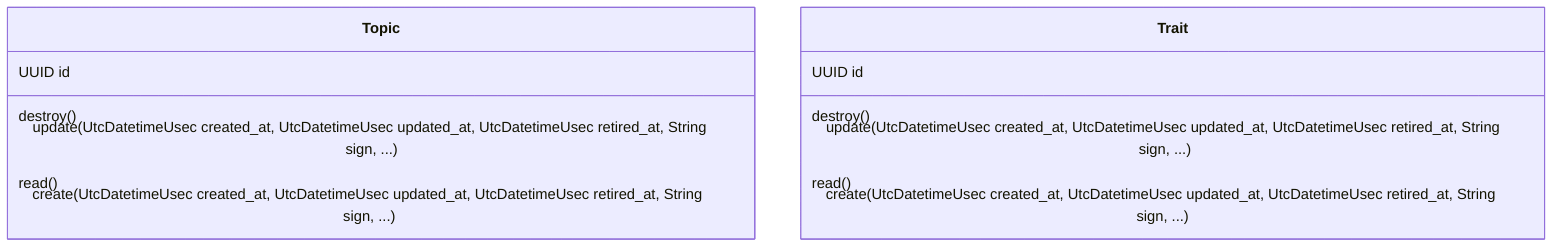 classDiagram
    class Topic {
        UUID id
        destroy()
        update(UtcDatetimeUsec created_at, UtcDatetimeUsec updated_at, UtcDatetimeUsec retired_at, String sign, ...)
        read()
        create(UtcDatetimeUsec created_at, UtcDatetimeUsec updated_at, UtcDatetimeUsec retired_at, String sign, ...)
    }
    class Trait {
        UUID id
        destroy()
        update(UtcDatetimeUsec created_at, UtcDatetimeUsec updated_at, UtcDatetimeUsec retired_at, String sign, ...)
        read()
        create(UtcDatetimeUsec created_at, UtcDatetimeUsec updated_at, UtcDatetimeUsec retired_at, String sign, ...)
    }